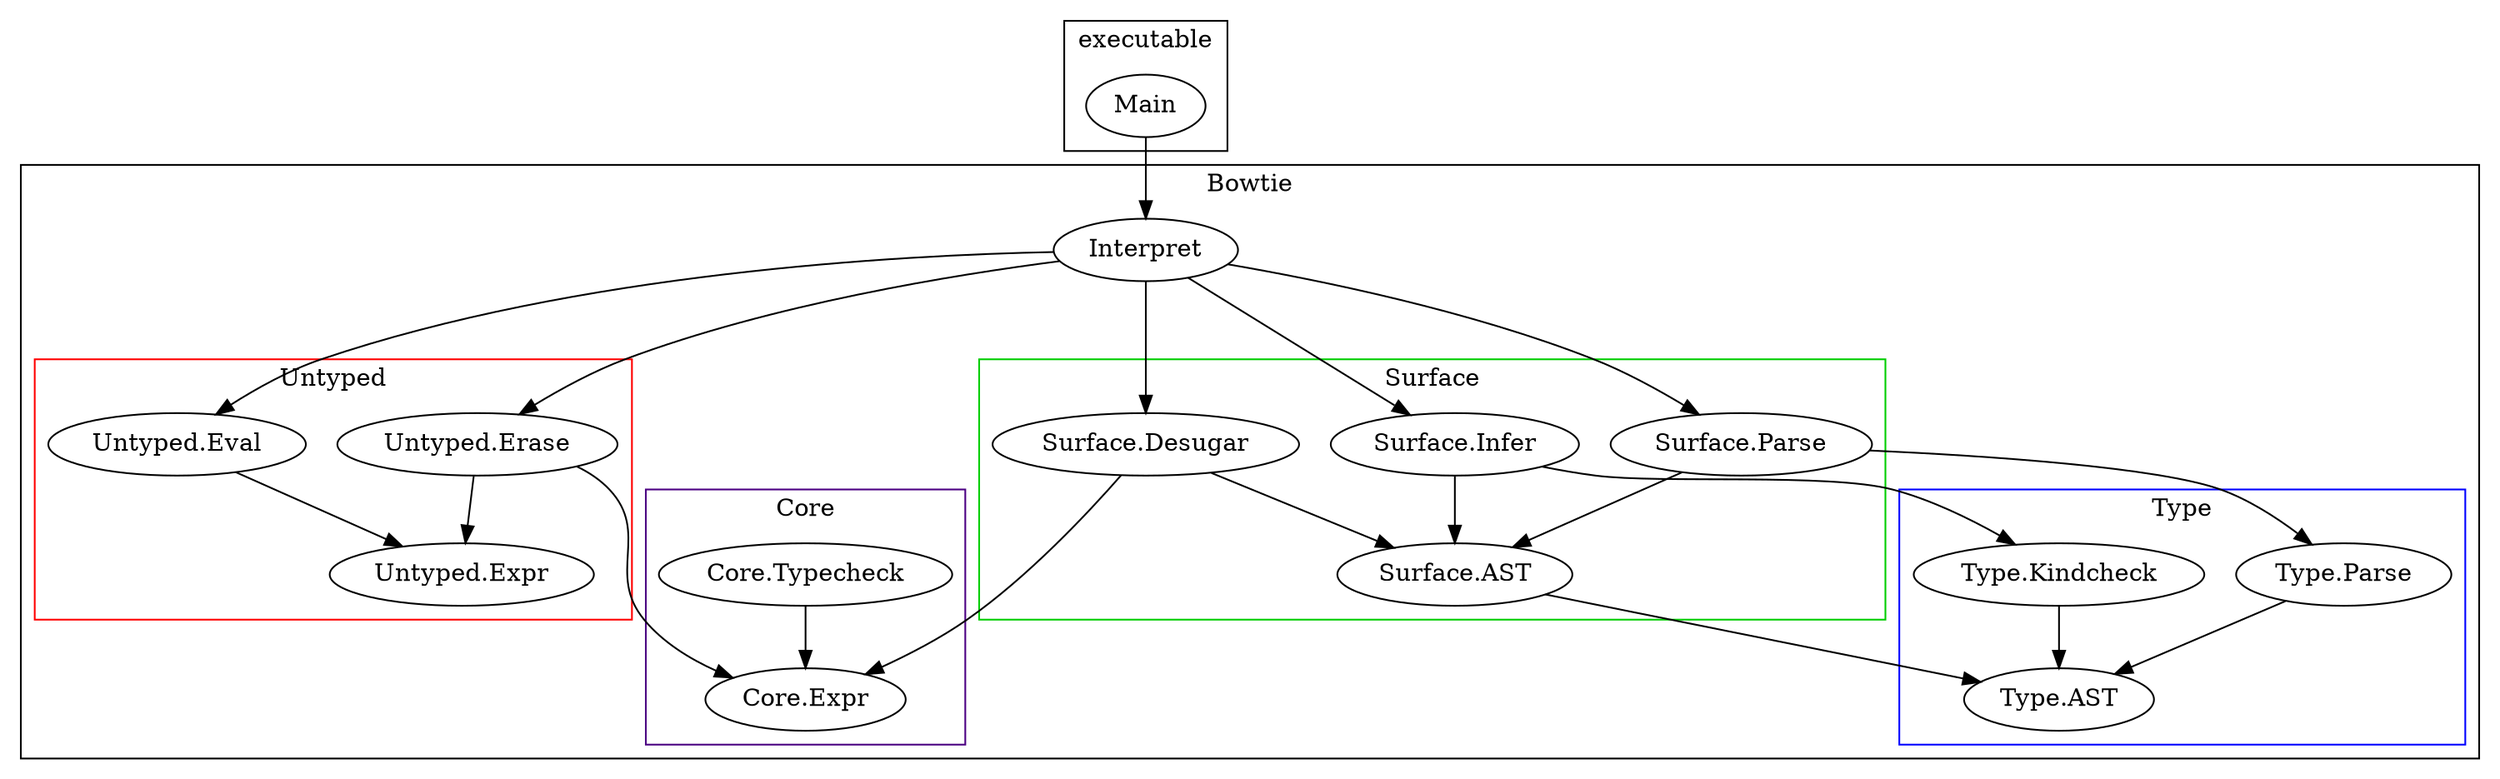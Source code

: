 // style=invis edges aren't actual dependencies,
// but are just for making the graph appear how we want.

// We also use rank=right to order modules within clusters
// (e.g we want Parse to appear to the right of Infer.

digraph {

  // subgraph names need to be prefixed by cluster_
  subgraph cluster_bowtie {
    label="Bowtie"

    subgraph cluster_untyped {
      label="Untyped"
      color=red

      // NOTE: Order matters for rank.
      // It needs to come before the node it refers to is used.
      { rank=right; "Untyped.Erase" }
      { rank=left; "Untyped.Eval" }

      "Untyped.Eval" -> "Untyped.Expr"
      "Untyped.Erase" -> "Untyped.Expr"
    }

    subgraph cluster_core {
      label="Core"
      color=indigo

      "Core.Typecheck" -> "Core.Expr"
      "Untyped.Erase" -> "Core.Expr"

      "Untyped.Expr" -> "Core.Expr" [style=invis]
      "Untyped.Erase" -> "Core.Typecheck" [style=invis]
    }

    subgraph cluster_type {
      label="Type"
      color=blue

      { rank=right; "Type.Parse" }

      "Type.Kindcheck" -> "Type.AST"
      "Type.Parse" -> "Type.AST"
    }

    subgraph cluster_syntax {
      label="Surface"
      color=green3

      { rank=right; "Surface.Parse" }

      "Surface.AST" -> "Type.AST"
      "Surface.Infer" -> "Surface.AST"
      "Surface.Infer" -> "Type.Kindcheck"
      "Surface.Desugar" -> "Surface.AST"
      "Surface.Desugar" -> "Core.Expr"
      "Surface.Parse" -> "Surface.AST"
      "Surface.Parse" -> "Type.Parse"

      "Surface.AST" -> "Core.Expr" [style=invis]
    }

    "Interpret" -> "Surface.Parse" [constraint=false]
    "Interpret" -> "Surface.Infer"
    // minlen because otherwise Interpret is claustrophobically low:
    "Interpret" -> "Surface.Desugar" [minlen=2]
    "Interpret" -> "Untyped.Erase" [constraint=false]
    "Interpret" -> "Untyped.Eval" [constraint=false]

    // Without this the order goes Core, Untyped, Surface
    // (We want Untyped, Core, Surface).
    "Interpret" -> "Core.Typecheck" [style=invis]
  }

  subgraph cluster_executable {
    label="executable"
    "Main" -> "Interpret"
  }
}
